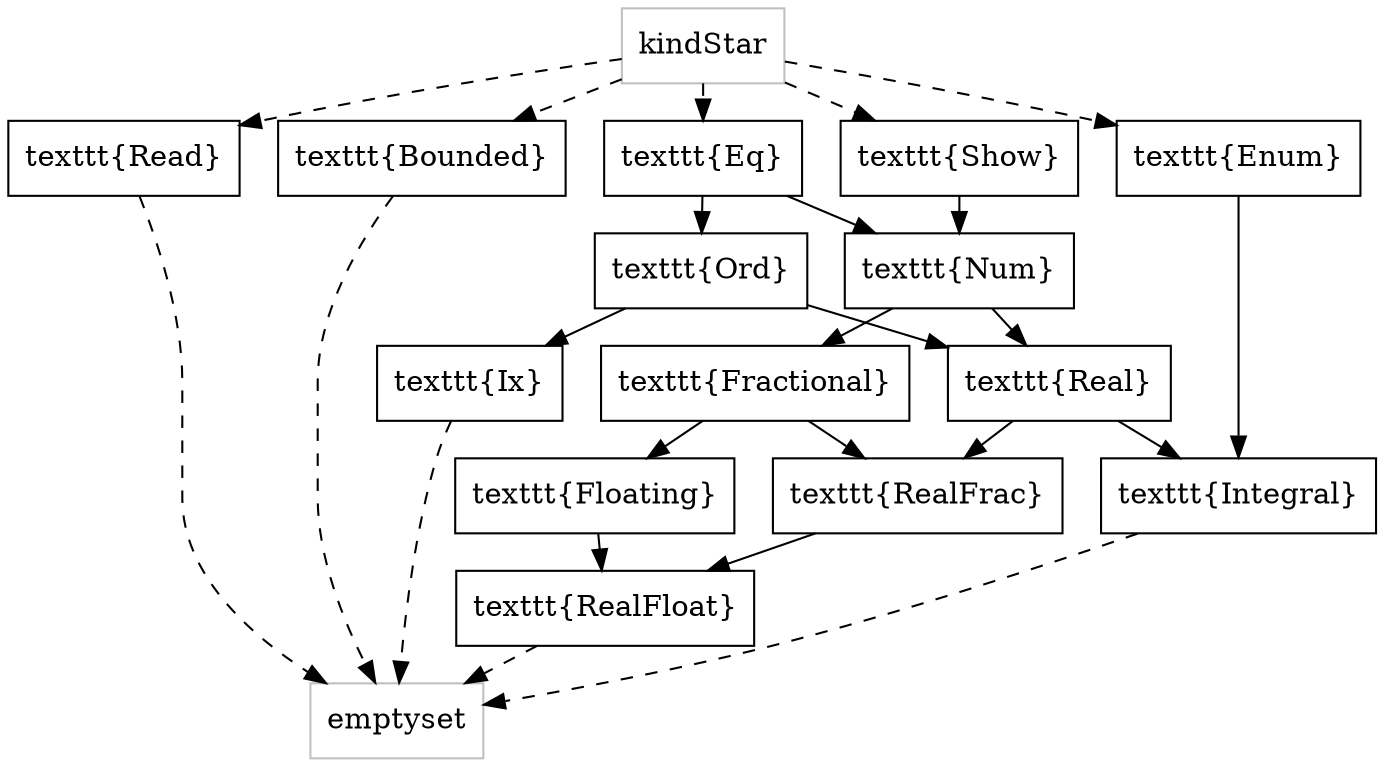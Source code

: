 digraph kinds {
	graph [ranksep=0.25];
	node [shape=box];

	"\kindStar" [color=gray];
	"\emptyset" [color=gray];

	"\kindStar" -> "\texttt{Eq}" [style=dashed];
	"\kindStar" -> "\texttt{Enum}" [style=dashed];
	"\kindStar" -> "\texttt{Show}" [style=dashed];
	"\kindStar" -> "\texttt{Read}" [style=dashed];
	"\kindStar" -> "\texttt{Bounded}" [style=dashed];
	{rank=same; "\texttt{Read}"; "\texttt{Bounded}"; "\texttt{Enum}"; "\texttt{Eq}"; "\texttt{Show}"};
	"\texttt{Eq}" -> "\texttt{Ord}";
	"\texttt{Eq}" -> "\texttt{Num}";
	"\texttt{Show}" -> "\texttt{Num}";
	"\texttt{Num}" -> "\texttt{Real}";
	"\texttt{Ord}" -> "\texttt{Real}";
	"\texttt{Num}" -> "\texttt{Fractional}";
	"\texttt{Fractional}" -> "\texttt{Floating}";
	"\texttt{Ord}" -> "\texttt{Ix}";
	{rank=same; "\texttt{Real}"; "\texttt{Fractional}"; "\texttt{Ix}"};
	"\texttt{Real}" -> "\texttt{Integral}";
	"\texttt{Enum}" -> "\texttt{Integral}";
	"\texttt{Real}" -> "\texttt{RealFrac}";
	"\texttt{Fractional}" -> "\texttt{RealFrac}";
	"\texttt{RealFrac}" -> "\texttt{RealFloat}";
	"\texttt{Floating}" -> "\texttt{RealFloat}";
	"\texttt{Integral}" -> "\emptyset" [style=dashed];
	"\texttt{Ix}" -> "\emptyset" [style=dashed];
	"\texttt{RealFloat}" -> "\emptyset" [style=dashed];
	"\texttt{Read}" -> "\emptyset" [style=dashed];
	"\texttt{Bounded}" -> "\emptyset" [style=dashed];
}
